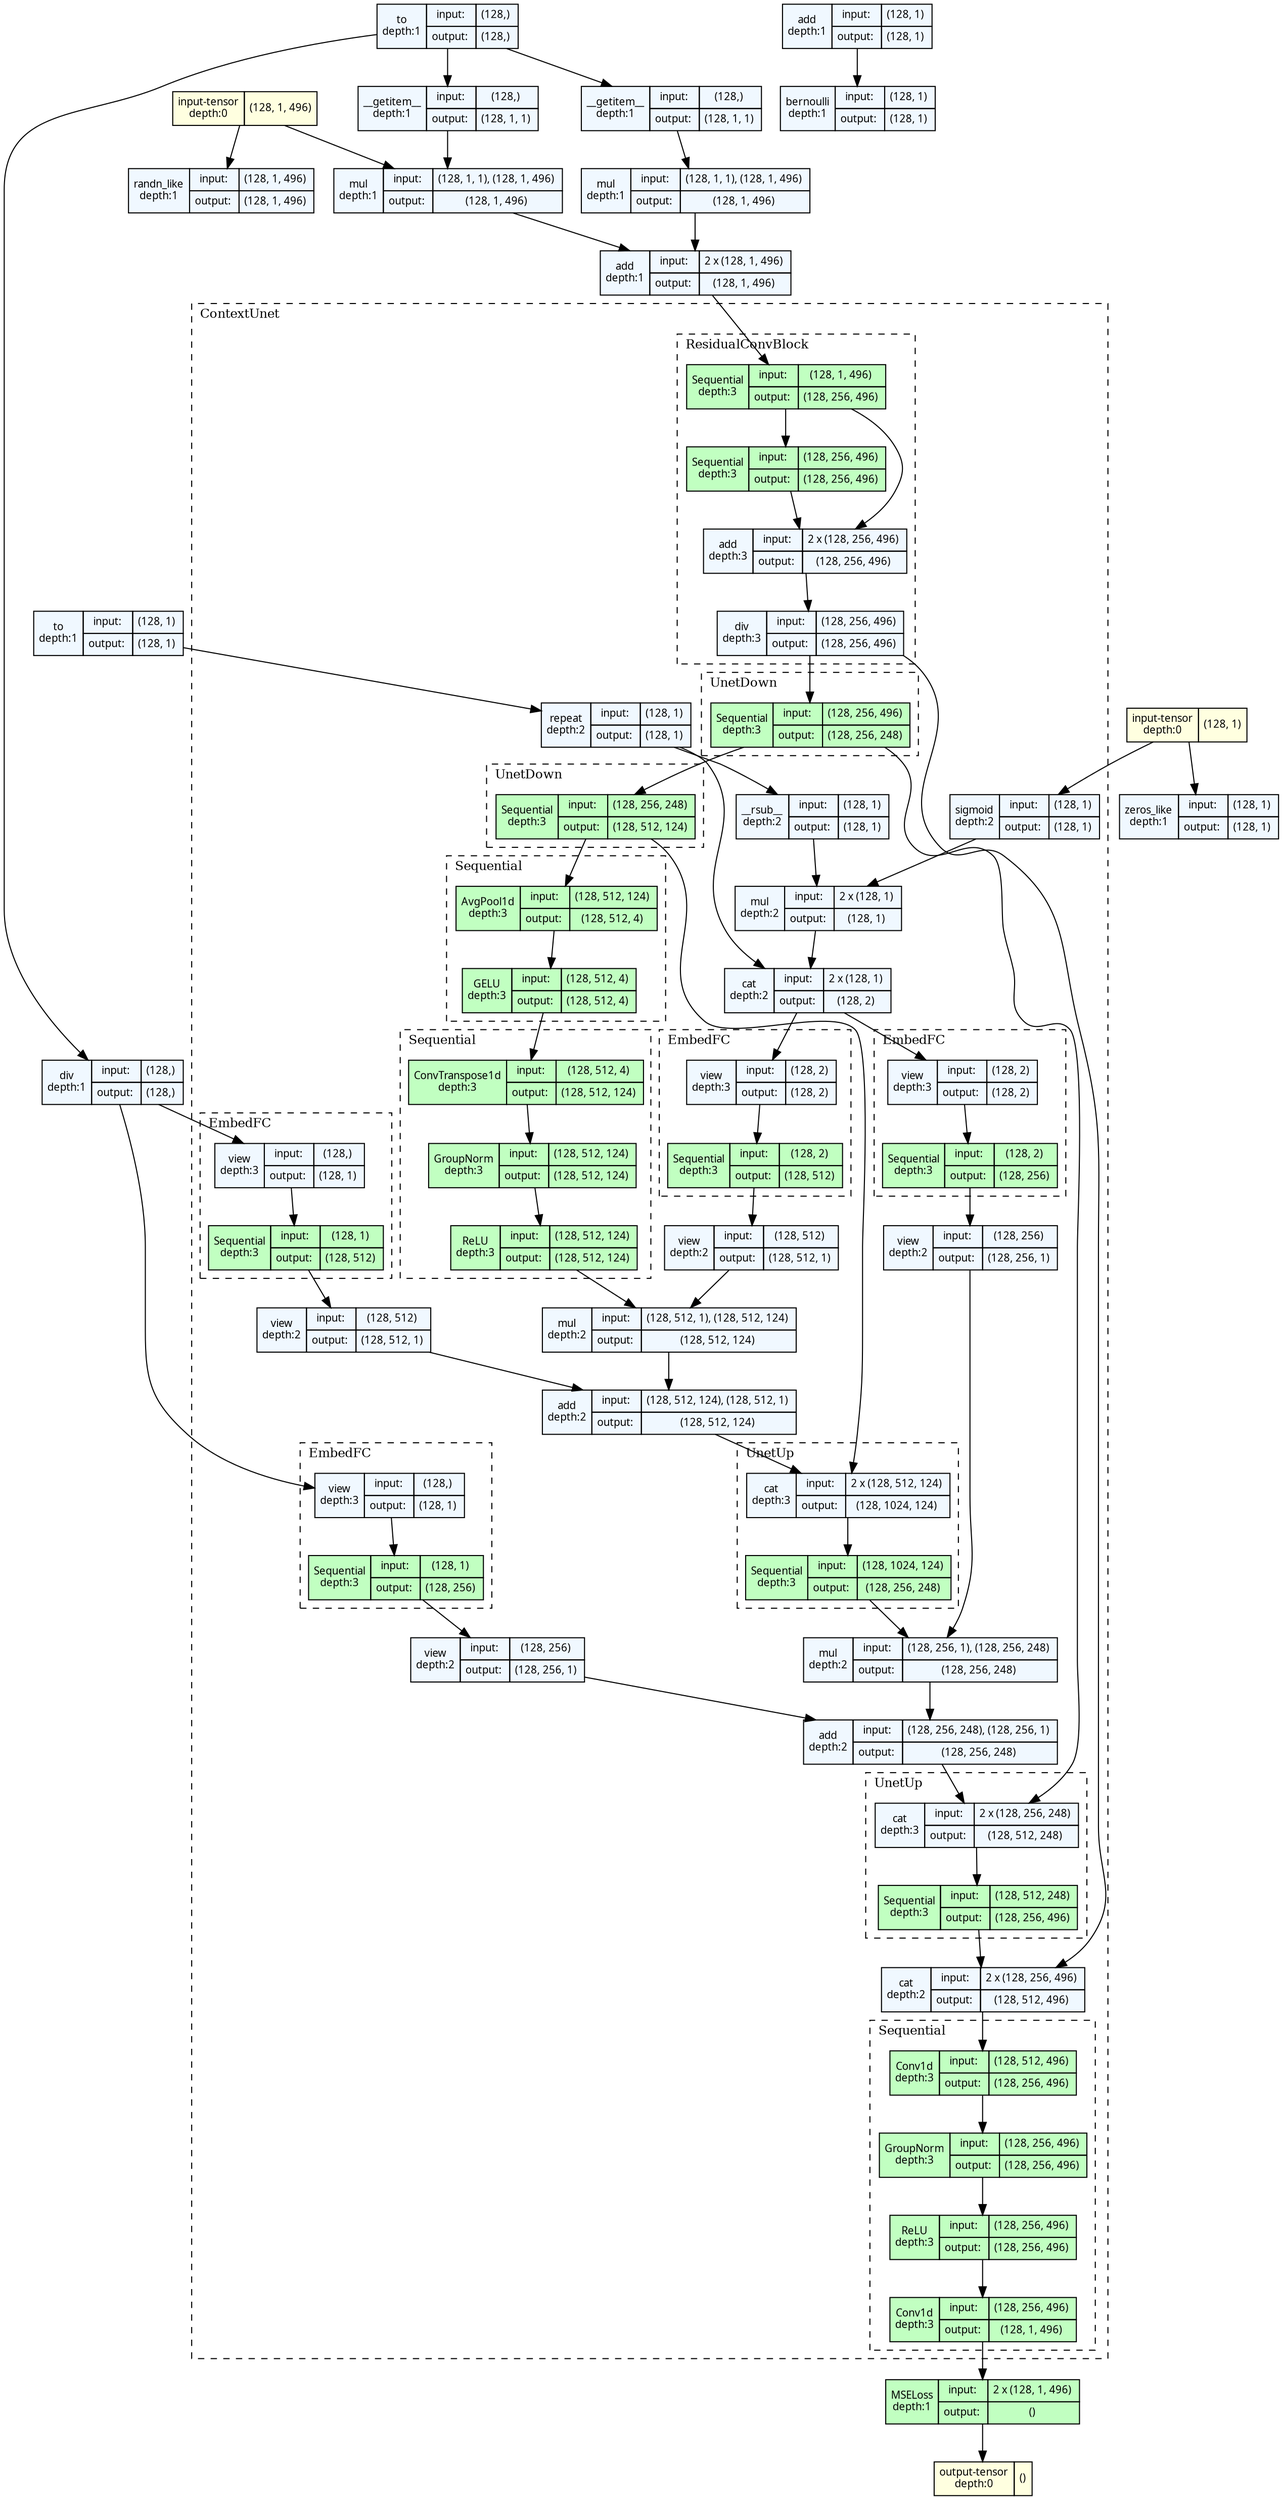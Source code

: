 strict digraph model {
	graph [ordering=in rankdir=TB size="48.0,48.0"]
	node [align=left fontname="Linux libertine" fontsize=10 height=0.2 margin=0 ranksep=0.1 shape=plaintext style=filled]
	edge [fontsize=10]
	0 [label=<
                    <TABLE BORDER="0" CELLBORDER="1"
                    CELLSPACING="0" CELLPADDING="4">
                        <TR><TD>input-tensor<BR/>depth:0</TD><TD>(128, 1, 496)</TD></TR>
                    </TABLE>> fillcolor=lightyellow]
	1 [label=<
                    <TABLE BORDER="0" CELLBORDER="1"
                    CELLSPACING="0" CELLPADDING="4">
                        <TR><TD>input-tensor<BR/>depth:0</TD><TD>(128, 1)</TD></TR>
                    </TABLE>> fillcolor=lightyellow]
	2 [label=<
                    <TABLE BORDER="0" CELLBORDER="1"
                    CELLSPACING="0" CELLPADDING="4">
                    <TR>
                        <TD ROWSPAN="2">to<BR/>depth:1</TD>
                        <TD COLSPAN="2">input:</TD>
                        <TD COLSPAN="2">(128,) </TD>
                    </TR>
                    <TR>
                        <TD COLSPAN="2">output: </TD>
                        <TD COLSPAN="2">(128,) </TD>
                    </TR>
                    </TABLE>> fillcolor=aliceblue]
	3 [label=<
                    <TABLE BORDER="0" CELLBORDER="1"
                    CELLSPACING="0" CELLPADDING="4">
                    <TR>
                        <TD ROWSPAN="2">randn_like<BR/>depth:1</TD>
                        <TD COLSPAN="2">input:</TD>
                        <TD COLSPAN="2">(128, 1, 496) </TD>
                    </TR>
                    <TR>
                        <TD COLSPAN="2">output: </TD>
                        <TD COLSPAN="2">(128, 1, 496) </TD>
                    </TR>
                    </TABLE>> fillcolor=aliceblue]
	4 [label=<
                    <TABLE BORDER="0" CELLBORDER="1"
                    CELLSPACING="0" CELLPADDING="4">
                    <TR>
                        <TD ROWSPAN="2">__getitem__<BR/>depth:1</TD>
                        <TD COLSPAN="2">input:</TD>
                        <TD COLSPAN="2">(128,) </TD>
                    </TR>
                    <TR>
                        <TD COLSPAN="2">output: </TD>
                        <TD COLSPAN="2">(128, 1, 1) </TD>
                    </TR>
                    </TABLE>> fillcolor=aliceblue]
	5 [label=<
                    <TABLE BORDER="0" CELLBORDER="1"
                    CELLSPACING="0" CELLPADDING="4">
                    <TR>
                        <TD ROWSPAN="2">mul<BR/>depth:1</TD>
                        <TD COLSPAN="2">input:</TD>
                        <TD COLSPAN="2">(128, 1, 1), (128, 1, 496) </TD>
                    </TR>
                    <TR>
                        <TD COLSPAN="2">output: </TD>
                        <TD COLSPAN="2">(128, 1, 496) </TD>
                    </TR>
                    </TABLE>> fillcolor=aliceblue]
	6 [label=<
                    <TABLE BORDER="0" CELLBORDER="1"
                    CELLSPACING="0" CELLPADDING="4">
                    <TR>
                        <TD ROWSPAN="2">__getitem__<BR/>depth:1</TD>
                        <TD COLSPAN="2">input:</TD>
                        <TD COLSPAN="2">(128,) </TD>
                    </TR>
                    <TR>
                        <TD COLSPAN="2">output: </TD>
                        <TD COLSPAN="2">(128, 1, 1) </TD>
                    </TR>
                    </TABLE>> fillcolor=aliceblue]
	7 [label=<
                    <TABLE BORDER="0" CELLBORDER="1"
                    CELLSPACING="0" CELLPADDING="4">
                    <TR>
                        <TD ROWSPAN="2">mul<BR/>depth:1</TD>
                        <TD COLSPAN="2">input:</TD>
                        <TD COLSPAN="2">(128, 1, 1), (128, 1, 496) </TD>
                    </TR>
                    <TR>
                        <TD COLSPAN="2">output: </TD>
                        <TD COLSPAN="2">(128, 1, 496) </TD>
                    </TR>
                    </TABLE>> fillcolor=aliceblue]
	8 [label=<
                    <TABLE BORDER="0" CELLBORDER="1"
                    CELLSPACING="0" CELLPADDING="4">
                    <TR>
                        <TD ROWSPAN="2">add<BR/>depth:1</TD>
                        <TD COLSPAN="2">input:</TD>
                        <TD COLSPAN="2">2 x (128, 1, 496) </TD>
                    </TR>
                    <TR>
                        <TD COLSPAN="2">output: </TD>
                        <TD COLSPAN="2">(128, 1, 496) </TD>
                    </TR>
                    </TABLE>> fillcolor=aliceblue]
	9 [label=<
                    <TABLE BORDER="0" CELLBORDER="1"
                    CELLSPACING="0" CELLPADDING="4">
                    <TR>
                        <TD ROWSPAN="2">zeros_like<BR/>depth:1</TD>
                        <TD COLSPAN="2">input:</TD>
                        <TD COLSPAN="2">(128, 1) </TD>
                    </TR>
                    <TR>
                        <TD COLSPAN="2">output: </TD>
                        <TD COLSPAN="2">(128, 1) </TD>
                    </TR>
                    </TABLE>> fillcolor=aliceblue]
	10 [label=<
                    <TABLE BORDER="0" CELLBORDER="1"
                    CELLSPACING="0" CELLPADDING="4">
                    <TR>
                        <TD ROWSPAN="2">add<BR/>depth:1</TD>
                        <TD COLSPAN="2">input:</TD>
                        <TD COLSPAN="2">(128, 1) </TD>
                    </TR>
                    <TR>
                        <TD COLSPAN="2">output: </TD>
                        <TD COLSPAN="2">(128, 1) </TD>
                    </TR>
                    </TABLE>> fillcolor=aliceblue]
	11 [label=<
                    <TABLE BORDER="0" CELLBORDER="1"
                    CELLSPACING="0" CELLPADDING="4">
                    <TR>
                        <TD ROWSPAN="2">bernoulli<BR/>depth:1</TD>
                        <TD COLSPAN="2">input:</TD>
                        <TD COLSPAN="2">(128, 1) </TD>
                    </TR>
                    <TR>
                        <TD COLSPAN="2">output: </TD>
                        <TD COLSPAN="2">(128, 1) </TD>
                    </TR>
                    </TABLE>> fillcolor=aliceblue]
	12 [label=<
                    <TABLE BORDER="0" CELLBORDER="1"
                    CELLSPACING="0" CELLPADDING="4">
                    <TR>
                        <TD ROWSPAN="2">to<BR/>depth:1</TD>
                        <TD COLSPAN="2">input:</TD>
                        <TD COLSPAN="2">(128, 1) </TD>
                    </TR>
                    <TR>
                        <TD COLSPAN="2">output: </TD>
                        <TD COLSPAN="2">(128, 1) </TD>
                    </TR>
                    </TABLE>> fillcolor=aliceblue]
	13 [label=<
                    <TABLE BORDER="0" CELLBORDER="1"
                    CELLSPACING="0" CELLPADDING="4">
                    <TR>
                        <TD ROWSPAN="2">div<BR/>depth:1</TD>
                        <TD COLSPAN="2">input:</TD>
                        <TD COLSPAN="2">(128,) </TD>
                    </TR>
                    <TR>
                        <TD COLSPAN="2">output: </TD>
                        <TD COLSPAN="2">(128,) </TD>
                    </TR>
                    </TABLE>> fillcolor=aliceblue]
	subgraph cluster_2 {
		fontsize=12 label=ContextUnet labeljust=l style=dashed
		subgraph cluster_3 {
			fontsize=12 label=ResidualConvBlock labeljust=l style=dashed
			14 [label=<
                    <TABLE BORDER="0" CELLBORDER="1"
                    CELLSPACING="0" CELLPADDING="4">
                    <TR>
                        <TD ROWSPAN="2">Sequential<BR/>depth:3</TD>
                        <TD COLSPAN="2">input:</TD>
                        <TD COLSPAN="2">(128, 1, 496) </TD>
                    </TR>
                    <TR>
                        <TD COLSPAN="2">output: </TD>
                        <TD COLSPAN="2">(128, 256, 496) </TD>
                    </TR>
                    </TABLE>> fillcolor=darkseagreen1]
			15 [label=<
                    <TABLE BORDER="0" CELLBORDER="1"
                    CELLSPACING="0" CELLPADDING="4">
                    <TR>
                        <TD ROWSPAN="2">Sequential<BR/>depth:3</TD>
                        <TD COLSPAN="2">input:</TD>
                        <TD COLSPAN="2">(128, 256, 496) </TD>
                    </TR>
                    <TR>
                        <TD COLSPAN="2">output: </TD>
                        <TD COLSPAN="2">(128, 256, 496) </TD>
                    </TR>
                    </TABLE>> fillcolor=darkseagreen1]
			16 [label=<
                    <TABLE BORDER="0" CELLBORDER="1"
                    CELLSPACING="0" CELLPADDING="4">
                    <TR>
                        <TD ROWSPAN="2">add<BR/>depth:3</TD>
                        <TD COLSPAN="2">input:</TD>
                        <TD COLSPAN="2">2 x (128, 256, 496) </TD>
                    </TR>
                    <TR>
                        <TD COLSPAN="2">output: </TD>
                        <TD COLSPAN="2">(128, 256, 496) </TD>
                    </TR>
                    </TABLE>> fillcolor=aliceblue]
			17 [label=<
                    <TABLE BORDER="0" CELLBORDER="1"
                    CELLSPACING="0" CELLPADDING="4">
                    <TR>
                        <TD ROWSPAN="2">div<BR/>depth:3</TD>
                        <TD COLSPAN="2">input:</TD>
                        <TD COLSPAN="2">(128, 256, 496) </TD>
                    </TR>
                    <TR>
                        <TD COLSPAN="2">output: </TD>
                        <TD COLSPAN="2">(128, 256, 496) </TD>
                    </TR>
                    </TABLE>> fillcolor=aliceblue]
		}
		subgraph cluster_4 {
			fontsize=12 label=UnetDown labeljust=l style=dashed
			18 [label=<
                    <TABLE BORDER="0" CELLBORDER="1"
                    CELLSPACING="0" CELLPADDING="4">
                    <TR>
                        <TD ROWSPAN="2">Sequential<BR/>depth:3</TD>
                        <TD COLSPAN="2">input:</TD>
                        <TD COLSPAN="2">(128, 256, 496) </TD>
                    </TR>
                    <TR>
                        <TD COLSPAN="2">output: </TD>
                        <TD COLSPAN="2">(128, 256, 248) </TD>
                    </TR>
                    </TABLE>> fillcolor=darkseagreen1]
		}
		subgraph cluster_5 {
			fontsize=12 label=UnetDown labeljust=l style=dashed
			19 [label=<
                    <TABLE BORDER="0" CELLBORDER="1"
                    CELLSPACING="0" CELLPADDING="4">
                    <TR>
                        <TD ROWSPAN="2">Sequential<BR/>depth:3</TD>
                        <TD COLSPAN="2">input:</TD>
                        <TD COLSPAN="2">(128, 256, 248) </TD>
                    </TR>
                    <TR>
                        <TD COLSPAN="2">output: </TD>
                        <TD COLSPAN="2">(128, 512, 124) </TD>
                    </TR>
                    </TABLE>> fillcolor=darkseagreen1]
		}
		subgraph cluster_6 {
			fontsize=12 label=Sequential labeljust=l style=dashed
			20 [label=<
                    <TABLE BORDER="0" CELLBORDER="1"
                    CELLSPACING="0" CELLPADDING="4">
                    <TR>
                        <TD ROWSPAN="2">AvgPool1d<BR/>depth:3</TD>
                        <TD COLSPAN="2">input:</TD>
                        <TD COLSPAN="2">(128, 512, 124) </TD>
                    </TR>
                    <TR>
                        <TD COLSPAN="2">output: </TD>
                        <TD COLSPAN="2">(128, 512, 4) </TD>
                    </TR>
                    </TABLE>> fillcolor=darkseagreen1]
			21 [label=<
                    <TABLE BORDER="0" CELLBORDER="1"
                    CELLSPACING="0" CELLPADDING="4">
                    <TR>
                        <TD ROWSPAN="2">GELU<BR/>depth:3</TD>
                        <TD COLSPAN="2">input:</TD>
                        <TD COLSPAN="2">(128, 512, 4) </TD>
                    </TR>
                    <TR>
                        <TD COLSPAN="2">output: </TD>
                        <TD COLSPAN="2">(128, 512, 4) </TD>
                    </TR>
                    </TABLE>> fillcolor=darkseagreen1]
		}
		22 [label=<
                    <TABLE BORDER="0" CELLBORDER="1"
                    CELLSPACING="0" CELLPADDING="4">
                    <TR>
                        <TD ROWSPAN="2">repeat<BR/>depth:2</TD>
                        <TD COLSPAN="2">input:</TD>
                        <TD COLSPAN="2">(128, 1) </TD>
                    </TR>
                    <TR>
                        <TD COLSPAN="2">output: </TD>
                        <TD COLSPAN="2">(128, 1) </TD>
                    </TR>
                    </TABLE>> fillcolor=aliceblue]
		23 [label=<
                    <TABLE BORDER="0" CELLBORDER="1"
                    CELLSPACING="0" CELLPADDING="4">
                    <TR>
                        <TD ROWSPAN="2">sigmoid<BR/>depth:2</TD>
                        <TD COLSPAN="2">input:</TD>
                        <TD COLSPAN="2">(128, 1) </TD>
                    </TR>
                    <TR>
                        <TD COLSPAN="2">output: </TD>
                        <TD COLSPAN="2">(128, 1) </TD>
                    </TR>
                    </TABLE>> fillcolor=aliceblue]
		24 [label=<
                    <TABLE BORDER="0" CELLBORDER="1"
                    CELLSPACING="0" CELLPADDING="4">
                    <TR>
                        <TD ROWSPAN="2">__rsub__<BR/>depth:2</TD>
                        <TD COLSPAN="2">input:</TD>
                        <TD COLSPAN="2">(128, 1) </TD>
                    </TR>
                    <TR>
                        <TD COLSPAN="2">output: </TD>
                        <TD COLSPAN="2">(128, 1) </TD>
                    </TR>
                    </TABLE>> fillcolor=aliceblue]
		25 [label=<
                    <TABLE BORDER="0" CELLBORDER="1"
                    CELLSPACING="0" CELLPADDING="4">
                    <TR>
                        <TD ROWSPAN="2">mul<BR/>depth:2</TD>
                        <TD COLSPAN="2">input:</TD>
                        <TD COLSPAN="2">2 x (128, 1) </TD>
                    </TR>
                    <TR>
                        <TD COLSPAN="2">output: </TD>
                        <TD COLSPAN="2">(128, 1) </TD>
                    </TR>
                    </TABLE>> fillcolor=aliceblue]
		26 [label=<
                    <TABLE BORDER="0" CELLBORDER="1"
                    CELLSPACING="0" CELLPADDING="4">
                    <TR>
                        <TD ROWSPAN="2">cat<BR/>depth:2</TD>
                        <TD COLSPAN="2">input:</TD>
                        <TD COLSPAN="2">2 x (128, 1) </TD>
                    </TR>
                    <TR>
                        <TD COLSPAN="2">output: </TD>
                        <TD COLSPAN="2">(128, 2) </TD>
                    </TR>
                    </TABLE>> fillcolor=aliceblue]
		subgraph cluster_7 {
			fontsize=12 label=EmbedFC labeljust=l style=dashed
			27 [label=<
                    <TABLE BORDER="0" CELLBORDER="1"
                    CELLSPACING="0" CELLPADDING="4">
                    <TR>
                        <TD ROWSPAN="2">view<BR/>depth:3</TD>
                        <TD COLSPAN="2">input:</TD>
                        <TD COLSPAN="2">(128, 2) </TD>
                    </TR>
                    <TR>
                        <TD COLSPAN="2">output: </TD>
                        <TD COLSPAN="2">(128, 2) </TD>
                    </TR>
                    </TABLE>> fillcolor=aliceblue]
			28 [label=<
                    <TABLE BORDER="0" CELLBORDER="1"
                    CELLSPACING="0" CELLPADDING="4">
                    <TR>
                        <TD ROWSPAN="2">Sequential<BR/>depth:3</TD>
                        <TD COLSPAN="2">input:</TD>
                        <TD COLSPAN="2">(128, 2) </TD>
                    </TR>
                    <TR>
                        <TD COLSPAN="2">output: </TD>
                        <TD COLSPAN="2">(128, 512) </TD>
                    </TR>
                    </TABLE>> fillcolor=darkseagreen1]
		}
		29 [label=<
                    <TABLE BORDER="0" CELLBORDER="1"
                    CELLSPACING="0" CELLPADDING="4">
                    <TR>
                        <TD ROWSPAN="2">view<BR/>depth:2</TD>
                        <TD COLSPAN="2">input:</TD>
                        <TD COLSPAN="2">(128, 512) </TD>
                    </TR>
                    <TR>
                        <TD COLSPAN="2">output: </TD>
                        <TD COLSPAN="2">(128, 512, 1) </TD>
                    </TR>
                    </TABLE>> fillcolor=aliceblue]
		subgraph cluster_8 {
			fontsize=12 label=EmbedFC labeljust=l style=dashed
			30 [label=<
                    <TABLE BORDER="0" CELLBORDER="1"
                    CELLSPACING="0" CELLPADDING="4">
                    <TR>
                        <TD ROWSPAN="2">view<BR/>depth:3</TD>
                        <TD COLSPAN="2">input:</TD>
                        <TD COLSPAN="2">(128,) </TD>
                    </TR>
                    <TR>
                        <TD COLSPAN="2">output: </TD>
                        <TD COLSPAN="2">(128, 1) </TD>
                    </TR>
                    </TABLE>> fillcolor=aliceblue]
			31 [label=<
                    <TABLE BORDER="0" CELLBORDER="1"
                    CELLSPACING="0" CELLPADDING="4">
                    <TR>
                        <TD ROWSPAN="2">Sequential<BR/>depth:3</TD>
                        <TD COLSPAN="2">input:</TD>
                        <TD COLSPAN="2">(128, 1) </TD>
                    </TR>
                    <TR>
                        <TD COLSPAN="2">output: </TD>
                        <TD COLSPAN="2">(128, 512) </TD>
                    </TR>
                    </TABLE>> fillcolor=darkseagreen1]
		}
		32 [label=<
                    <TABLE BORDER="0" CELLBORDER="1"
                    CELLSPACING="0" CELLPADDING="4">
                    <TR>
                        <TD ROWSPAN="2">view<BR/>depth:2</TD>
                        <TD COLSPAN="2">input:</TD>
                        <TD COLSPAN="2">(128, 512) </TD>
                    </TR>
                    <TR>
                        <TD COLSPAN="2">output: </TD>
                        <TD COLSPAN="2">(128, 512, 1) </TD>
                    </TR>
                    </TABLE>> fillcolor=aliceblue]
		subgraph cluster_9 {
			fontsize=12 label=EmbedFC labeljust=l style=dashed
			33 [label=<
                    <TABLE BORDER="0" CELLBORDER="1"
                    CELLSPACING="0" CELLPADDING="4">
                    <TR>
                        <TD ROWSPAN="2">view<BR/>depth:3</TD>
                        <TD COLSPAN="2">input:</TD>
                        <TD COLSPAN="2">(128, 2) </TD>
                    </TR>
                    <TR>
                        <TD COLSPAN="2">output: </TD>
                        <TD COLSPAN="2">(128, 2) </TD>
                    </TR>
                    </TABLE>> fillcolor=aliceblue]
			34 [label=<
                    <TABLE BORDER="0" CELLBORDER="1"
                    CELLSPACING="0" CELLPADDING="4">
                    <TR>
                        <TD ROWSPAN="2">Sequential<BR/>depth:3</TD>
                        <TD COLSPAN="2">input:</TD>
                        <TD COLSPAN="2">(128, 2) </TD>
                    </TR>
                    <TR>
                        <TD COLSPAN="2">output: </TD>
                        <TD COLSPAN="2">(128, 256) </TD>
                    </TR>
                    </TABLE>> fillcolor=darkseagreen1]
		}
		35 [label=<
                    <TABLE BORDER="0" CELLBORDER="1"
                    CELLSPACING="0" CELLPADDING="4">
                    <TR>
                        <TD ROWSPAN="2">view<BR/>depth:2</TD>
                        <TD COLSPAN="2">input:</TD>
                        <TD COLSPAN="2">(128, 256) </TD>
                    </TR>
                    <TR>
                        <TD COLSPAN="2">output: </TD>
                        <TD COLSPAN="2">(128, 256, 1) </TD>
                    </TR>
                    </TABLE>> fillcolor=aliceblue]
		subgraph cluster_10 {
			fontsize=12 label=EmbedFC labeljust=l style=dashed
			36 [label=<
                    <TABLE BORDER="0" CELLBORDER="1"
                    CELLSPACING="0" CELLPADDING="4">
                    <TR>
                        <TD ROWSPAN="2">view<BR/>depth:3</TD>
                        <TD COLSPAN="2">input:</TD>
                        <TD COLSPAN="2">(128,) </TD>
                    </TR>
                    <TR>
                        <TD COLSPAN="2">output: </TD>
                        <TD COLSPAN="2">(128, 1) </TD>
                    </TR>
                    </TABLE>> fillcolor=aliceblue]
			37 [label=<
                    <TABLE BORDER="0" CELLBORDER="1"
                    CELLSPACING="0" CELLPADDING="4">
                    <TR>
                        <TD ROWSPAN="2">Sequential<BR/>depth:3</TD>
                        <TD COLSPAN="2">input:</TD>
                        <TD COLSPAN="2">(128, 1) </TD>
                    </TR>
                    <TR>
                        <TD COLSPAN="2">output: </TD>
                        <TD COLSPAN="2">(128, 256) </TD>
                    </TR>
                    </TABLE>> fillcolor=darkseagreen1]
		}
		38 [label=<
                    <TABLE BORDER="0" CELLBORDER="1"
                    CELLSPACING="0" CELLPADDING="4">
                    <TR>
                        <TD ROWSPAN="2">view<BR/>depth:2</TD>
                        <TD COLSPAN="2">input:</TD>
                        <TD COLSPAN="2">(128, 256) </TD>
                    </TR>
                    <TR>
                        <TD COLSPAN="2">output: </TD>
                        <TD COLSPAN="2">(128, 256, 1) </TD>
                    </TR>
                    </TABLE>> fillcolor=aliceblue]
		subgraph cluster_11 {
			fontsize=12 label=Sequential labeljust=l style=dashed
			39 [label=<
                    <TABLE BORDER="0" CELLBORDER="1"
                    CELLSPACING="0" CELLPADDING="4">
                    <TR>
                        <TD ROWSPAN="2">ConvTranspose1d<BR/>depth:3</TD>
                        <TD COLSPAN="2">input:</TD>
                        <TD COLSPAN="2">(128, 512, 4) </TD>
                    </TR>
                    <TR>
                        <TD COLSPAN="2">output: </TD>
                        <TD COLSPAN="2">(128, 512, 124) </TD>
                    </TR>
                    </TABLE>> fillcolor=darkseagreen1]
			40 [label=<
                    <TABLE BORDER="0" CELLBORDER="1"
                    CELLSPACING="0" CELLPADDING="4">
                    <TR>
                        <TD ROWSPAN="2">GroupNorm<BR/>depth:3</TD>
                        <TD COLSPAN="2">input:</TD>
                        <TD COLSPAN="2">(128, 512, 124) </TD>
                    </TR>
                    <TR>
                        <TD COLSPAN="2">output: </TD>
                        <TD COLSPAN="2">(128, 512, 124) </TD>
                    </TR>
                    </TABLE>> fillcolor=darkseagreen1]
			41 [label=<
                    <TABLE BORDER="0" CELLBORDER="1"
                    CELLSPACING="0" CELLPADDING="4">
                    <TR>
                        <TD ROWSPAN="2">ReLU<BR/>depth:3</TD>
                        <TD COLSPAN="2">input:</TD>
                        <TD COLSPAN="2">(128, 512, 124) </TD>
                    </TR>
                    <TR>
                        <TD COLSPAN="2">output: </TD>
                        <TD COLSPAN="2">(128, 512, 124) </TD>
                    </TR>
                    </TABLE>> fillcolor=darkseagreen1]
		}
		42 [label=<
                    <TABLE BORDER="0" CELLBORDER="1"
                    CELLSPACING="0" CELLPADDING="4">
                    <TR>
                        <TD ROWSPAN="2">mul<BR/>depth:2</TD>
                        <TD COLSPAN="2">input:</TD>
                        <TD COLSPAN="2">(128, 512, 1), (128, 512, 124) </TD>
                    </TR>
                    <TR>
                        <TD COLSPAN="2">output: </TD>
                        <TD COLSPAN="2">(128, 512, 124) </TD>
                    </TR>
                    </TABLE>> fillcolor=aliceblue]
		43 [label=<
                    <TABLE BORDER="0" CELLBORDER="1"
                    CELLSPACING="0" CELLPADDING="4">
                    <TR>
                        <TD ROWSPAN="2">add<BR/>depth:2</TD>
                        <TD COLSPAN="2">input:</TD>
                        <TD COLSPAN="2">(128, 512, 124), (128, 512, 1) </TD>
                    </TR>
                    <TR>
                        <TD COLSPAN="2">output: </TD>
                        <TD COLSPAN="2">(128, 512, 124) </TD>
                    </TR>
                    </TABLE>> fillcolor=aliceblue]
		subgraph cluster_12 {
			fontsize=12 label=UnetUp labeljust=l style=dashed
			44 [label=<
                    <TABLE BORDER="0" CELLBORDER="1"
                    CELLSPACING="0" CELLPADDING="4">
                    <TR>
                        <TD ROWSPAN="2">cat<BR/>depth:3</TD>
                        <TD COLSPAN="2">input:</TD>
                        <TD COLSPAN="2">2 x (128, 512, 124) </TD>
                    </TR>
                    <TR>
                        <TD COLSPAN="2">output: </TD>
                        <TD COLSPAN="2">(128, 1024, 124) </TD>
                    </TR>
                    </TABLE>> fillcolor=aliceblue]
			45 [label=<
                    <TABLE BORDER="0" CELLBORDER="1"
                    CELLSPACING="0" CELLPADDING="4">
                    <TR>
                        <TD ROWSPAN="2">Sequential<BR/>depth:3</TD>
                        <TD COLSPAN="2">input:</TD>
                        <TD COLSPAN="2">(128, 1024, 124) </TD>
                    </TR>
                    <TR>
                        <TD COLSPAN="2">output: </TD>
                        <TD COLSPAN="2">(128, 256, 248) </TD>
                    </TR>
                    </TABLE>> fillcolor=darkseagreen1]
		}
		46 [label=<
                    <TABLE BORDER="0" CELLBORDER="1"
                    CELLSPACING="0" CELLPADDING="4">
                    <TR>
                        <TD ROWSPAN="2">mul<BR/>depth:2</TD>
                        <TD COLSPAN="2">input:</TD>
                        <TD COLSPAN="2">(128, 256, 1), (128, 256, 248) </TD>
                    </TR>
                    <TR>
                        <TD COLSPAN="2">output: </TD>
                        <TD COLSPAN="2">(128, 256, 248) </TD>
                    </TR>
                    </TABLE>> fillcolor=aliceblue]
		47 [label=<
                    <TABLE BORDER="0" CELLBORDER="1"
                    CELLSPACING="0" CELLPADDING="4">
                    <TR>
                        <TD ROWSPAN="2">add<BR/>depth:2</TD>
                        <TD COLSPAN="2">input:</TD>
                        <TD COLSPAN="2">(128, 256, 248), (128, 256, 1) </TD>
                    </TR>
                    <TR>
                        <TD COLSPAN="2">output: </TD>
                        <TD COLSPAN="2">(128, 256, 248) </TD>
                    </TR>
                    </TABLE>> fillcolor=aliceblue]
		subgraph cluster_13 {
			fontsize=12 label=UnetUp labeljust=l style=dashed
			48 [label=<
                    <TABLE BORDER="0" CELLBORDER="1"
                    CELLSPACING="0" CELLPADDING="4">
                    <TR>
                        <TD ROWSPAN="2">cat<BR/>depth:3</TD>
                        <TD COLSPAN="2">input:</TD>
                        <TD COLSPAN="2">2 x (128, 256, 248) </TD>
                    </TR>
                    <TR>
                        <TD COLSPAN="2">output: </TD>
                        <TD COLSPAN="2">(128, 512, 248) </TD>
                    </TR>
                    </TABLE>> fillcolor=aliceblue]
			49 [label=<
                    <TABLE BORDER="0" CELLBORDER="1"
                    CELLSPACING="0" CELLPADDING="4">
                    <TR>
                        <TD ROWSPAN="2">Sequential<BR/>depth:3</TD>
                        <TD COLSPAN="2">input:</TD>
                        <TD COLSPAN="2">(128, 512, 248) </TD>
                    </TR>
                    <TR>
                        <TD COLSPAN="2">output: </TD>
                        <TD COLSPAN="2">(128, 256, 496) </TD>
                    </TR>
                    </TABLE>> fillcolor=darkseagreen1]
		}
		50 [label=<
                    <TABLE BORDER="0" CELLBORDER="1"
                    CELLSPACING="0" CELLPADDING="4">
                    <TR>
                        <TD ROWSPAN="2">cat<BR/>depth:2</TD>
                        <TD COLSPAN="2">input:</TD>
                        <TD COLSPAN="2">2 x (128, 256, 496) </TD>
                    </TR>
                    <TR>
                        <TD COLSPAN="2">output: </TD>
                        <TD COLSPAN="2">(128, 512, 496) </TD>
                    </TR>
                    </TABLE>> fillcolor=aliceblue]
		subgraph cluster_14 {
			fontsize=12 label=Sequential labeljust=l style=dashed
			51 [label=<
                    <TABLE BORDER="0" CELLBORDER="1"
                    CELLSPACING="0" CELLPADDING="4">
                    <TR>
                        <TD ROWSPAN="2">Conv1d<BR/>depth:3</TD>
                        <TD COLSPAN="2">input:</TD>
                        <TD COLSPAN="2">(128, 512, 496) </TD>
                    </TR>
                    <TR>
                        <TD COLSPAN="2">output: </TD>
                        <TD COLSPAN="2">(128, 256, 496) </TD>
                    </TR>
                    </TABLE>> fillcolor=darkseagreen1]
			52 [label=<
                    <TABLE BORDER="0" CELLBORDER="1"
                    CELLSPACING="0" CELLPADDING="4">
                    <TR>
                        <TD ROWSPAN="2">GroupNorm<BR/>depth:3</TD>
                        <TD COLSPAN="2">input:</TD>
                        <TD COLSPAN="2">(128, 256, 496) </TD>
                    </TR>
                    <TR>
                        <TD COLSPAN="2">output: </TD>
                        <TD COLSPAN="2">(128, 256, 496) </TD>
                    </TR>
                    </TABLE>> fillcolor=darkseagreen1]
			53 [label=<
                    <TABLE BORDER="0" CELLBORDER="1"
                    CELLSPACING="0" CELLPADDING="4">
                    <TR>
                        <TD ROWSPAN="2">ReLU<BR/>depth:3</TD>
                        <TD COLSPAN="2">input:</TD>
                        <TD COLSPAN="2">(128, 256, 496) </TD>
                    </TR>
                    <TR>
                        <TD COLSPAN="2">output: </TD>
                        <TD COLSPAN="2">(128, 256, 496) </TD>
                    </TR>
                    </TABLE>> fillcolor=darkseagreen1]
			54 [label=<
                    <TABLE BORDER="0" CELLBORDER="1"
                    CELLSPACING="0" CELLPADDING="4">
                    <TR>
                        <TD ROWSPAN="2">Conv1d<BR/>depth:3</TD>
                        <TD COLSPAN="2">input:</TD>
                        <TD COLSPAN="2">(128, 256, 496) </TD>
                    </TR>
                    <TR>
                        <TD COLSPAN="2">output: </TD>
                        <TD COLSPAN="2">(128, 1, 496) </TD>
                    </TR>
                    </TABLE>> fillcolor=darkseagreen1]
		}
	}
	55 [label=<
                    <TABLE BORDER="0" CELLBORDER="1"
                    CELLSPACING="0" CELLPADDING="4">
                    <TR>
                        <TD ROWSPAN="2">MSELoss<BR/>depth:1</TD>
                        <TD COLSPAN="2">input:</TD>
                        <TD COLSPAN="2">2 x (128, 1, 496) </TD>
                    </TR>
                    <TR>
                        <TD COLSPAN="2">output: </TD>
                        <TD COLSPAN="2">() </TD>
                    </TR>
                    </TABLE>> fillcolor=darkseagreen1]
	56 [label=<
                    <TABLE BORDER="0" CELLBORDER="1"
                    CELLSPACING="0" CELLPADDING="4">
                        <TR><TD>output-tensor<BR/>depth:0</TD><TD>()</TD></TR>
                    </TABLE>> fillcolor=lightyellow]
	0 -> 3
	0 -> 5
	1 -> 9
	2 -> 4
	2 -> 6
	2 -> 13
	4 -> 5
	5 -> 8
	6 -> 7
	7 -> 8
	10 -> 11
	1 -> 23
	12 -> 22
	8 -> 14
	14 -> 15
	14 -> 16
	15 -> 16
	16 -> 17
	17 -> 50
	17 -> 18
	18 -> 19
	19 -> 20
	20 -> 21
	22 -> 24
	22 -> 26
	23 -> 25
	24 -> 25
	25 -> 26
	26 -> 27
	27 -> 28
	28 -> 29
	29 -> 42
	13 -> 30
	30 -> 31
	31 -> 32
	32 -> 43
	26 -> 33
	33 -> 34
	34 -> 35
	35 -> 46
	13 -> 36
	36 -> 37
	37 -> 38
	38 -> 47
	21 -> 39
	39 -> 40
	40 -> 41
	41 -> 42
	42 -> 43
	43 -> 44
	19 -> 44
	44 -> 45
	45 -> 46
	46 -> 47
	47 -> 48
	18 -> 48
	48 -> 49
	49 -> 50
	50 -> 51
	51 -> 52
	52 -> 53
	53 -> 54
	54 -> 55
	55 -> 56
}
